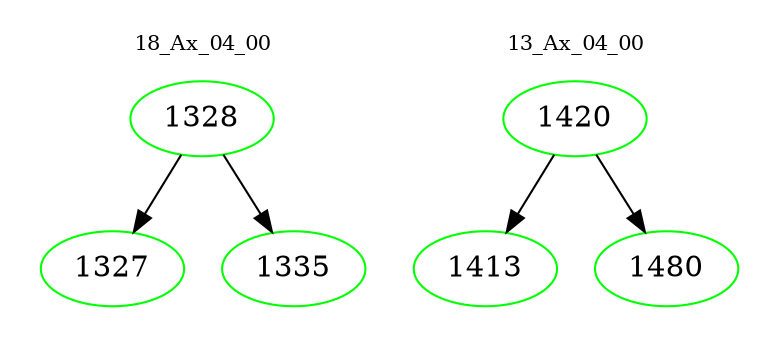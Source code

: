 digraph{
subgraph cluster_0 {
color = white
label = "18_Ax_04_00";
fontsize=10;
T0_1328 [label="1328", color="green"]
T0_1328 -> T0_1327 [color="black"]
T0_1327 [label="1327", color="green"]
T0_1328 -> T0_1335 [color="black"]
T0_1335 [label="1335", color="green"]
}
subgraph cluster_1 {
color = white
label = "13_Ax_04_00";
fontsize=10;
T1_1420 [label="1420", color="green"]
T1_1420 -> T1_1413 [color="black"]
T1_1413 [label="1413", color="green"]
T1_1420 -> T1_1480 [color="black"]
T1_1480 [label="1480", color="green"]
}
}

